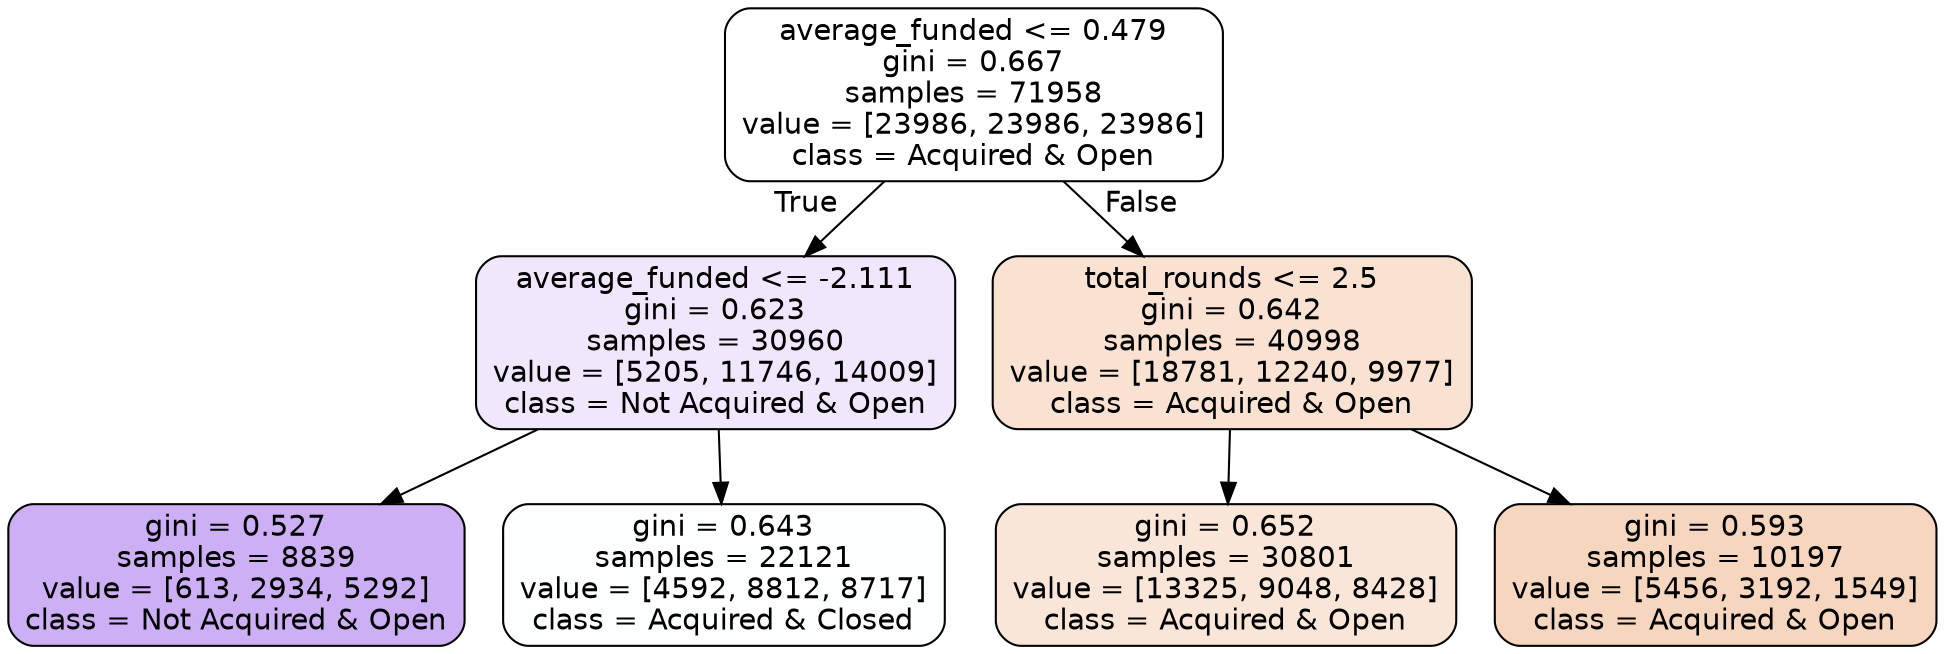 digraph Tree {
node [shape=box, style="filled, rounded", color="black", fontname=helvetica] ;
edge [fontname=helvetica] ;
0 [label="average_funded <= 0.479\ngini = 0.667\nsamples = 71958\nvalue = [23986, 23986, 23986]\nclass = Acquired & Open", fillcolor="#e5813900"] ;
1 [label="average_funded <= -2.111\ngini = 0.623\nsamples = 30960\nvalue = [5205, 11746, 14009]\nclass = Not Acquired & Open", fillcolor="#8139e51e"] ;
0 -> 1 [labeldistance=2.5, labelangle=45, headlabel="True"] ;
2 [label="gini = 0.527\nsamples = 8839\nvalue = [613, 2934, 5292]\nclass = Not Acquired & Open", fillcolor="#8139e566"] ;
1 -> 2 ;
3 [label="gini = 0.643\nsamples = 22121\nvalue = [4592, 8812, 8717]\nclass = Acquired & Closed", fillcolor="#39e58102"] ;
1 -> 3 ;
4 [label="total_rounds <= 2.5\ngini = 0.642\nsamples = 40998\nvalue = [18781, 12240, 9977]\nclass = Acquired & Open", fillcolor="#e581393a"] ;
0 -> 4 [labeldistance=2.5, labelangle=-45, headlabel="False"] ;
5 [label="gini = 0.652\nsamples = 30801\nvalue = [13325, 9048, 8428]\nclass = Acquired & Open", fillcolor="#e5813932"] ;
4 -> 5 ;
6 [label="gini = 0.593\nsamples = 10197\nvalue = [5456, 3192, 1549]\nclass = Acquired & Open", fillcolor="#e5813952"] ;
4 -> 6 ;
}